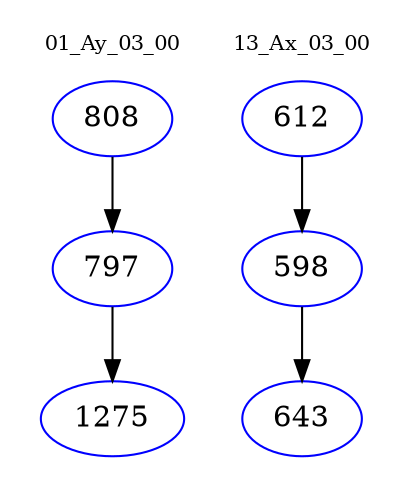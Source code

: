 digraph{
subgraph cluster_0 {
color = white
label = "01_Ay_03_00";
fontsize=10;
T0_808 [label="808", color="blue"]
T0_808 -> T0_797 [color="black"]
T0_797 [label="797", color="blue"]
T0_797 -> T0_1275 [color="black"]
T0_1275 [label="1275", color="blue"]
}
subgraph cluster_1 {
color = white
label = "13_Ax_03_00";
fontsize=10;
T1_612 [label="612", color="blue"]
T1_612 -> T1_598 [color="black"]
T1_598 [label="598", color="blue"]
T1_598 -> T1_643 [color="black"]
T1_643 [label="643", color="blue"]
}
}
